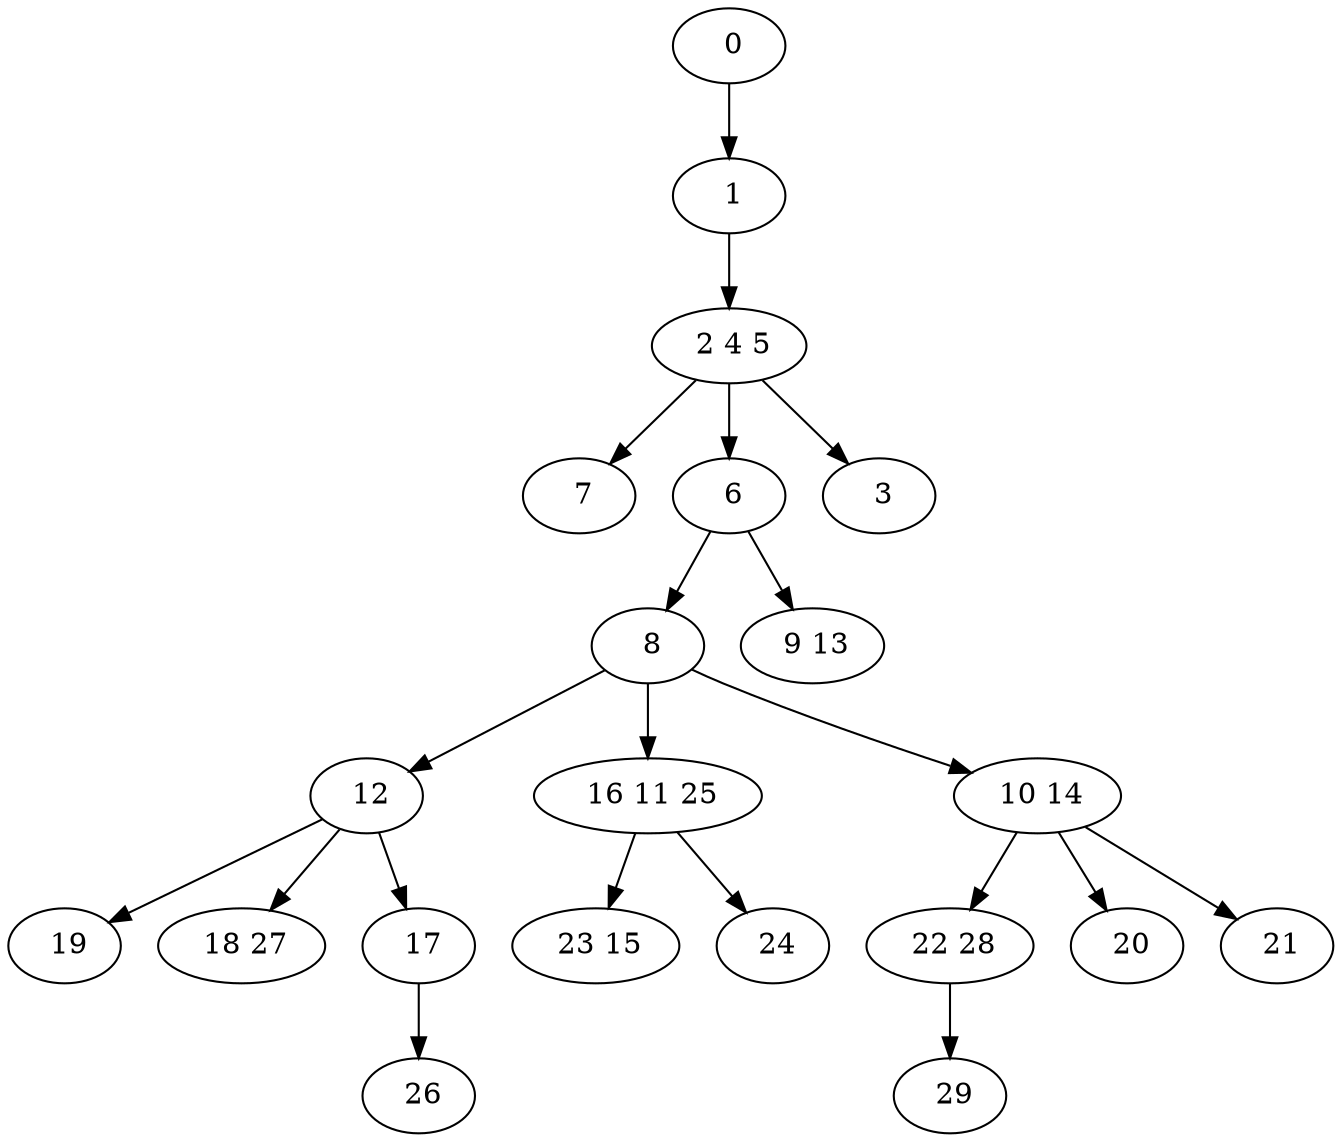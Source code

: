 digraph mytree {
" 0" -> " 1";
" 1" -> " 2 4 5";
" 7";
" 2 4 5" -> " 7";
" 2 4 5" -> " 6";
" 2 4 5" -> " 3";
" 6" -> " 8";
" 6" -> " 9 13";
" 8" -> " 12";
" 8" -> " 16 11 25";
" 8" -> " 10 14";
" 9 13";
" 12" -> " 19";
" 12" -> " 18 27";
" 12" -> " 17";
" 16 11 25" -> " 23 15";
" 16 11 25" -> " 24";
" 10 14" -> " 22 28";
" 10 14" -> " 20";
" 10 14" -> " 21";
" 19";
" 18 27";
" 17" -> " 26";
" 26";
" 22 28" -> " 29";
" 23 15";
" 24";
" 20";
" 21";
" 3";
" 29";
}
